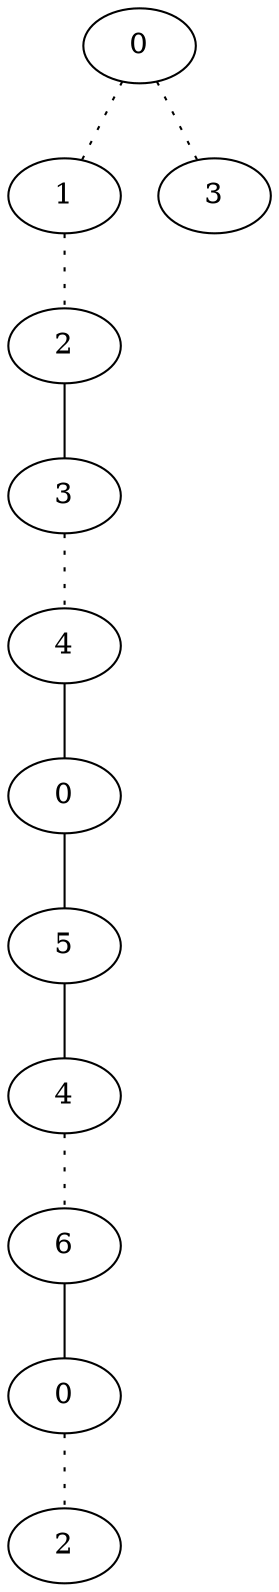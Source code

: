 graph {
a0[label=0];
a1[label=1];
a2[label=2];
a3[label=3];
a4[label=4];
a5[label=0];
a6[label=5];
a7[label=4];
a8[label=6];
a9[label=0];
a10[label=2];
a11[label=3];
a0 -- a1 [style=dotted];
a0 -- a11 [style=dotted];
a1 -- a2 [style=dotted];
a2 -- a3;
a3 -- a4 [style=dotted];
a4 -- a5;
a5 -- a6;
a6 -- a7;
a7 -- a8 [style=dotted];
a8 -- a9;
a9 -- a10 [style=dotted];
}
